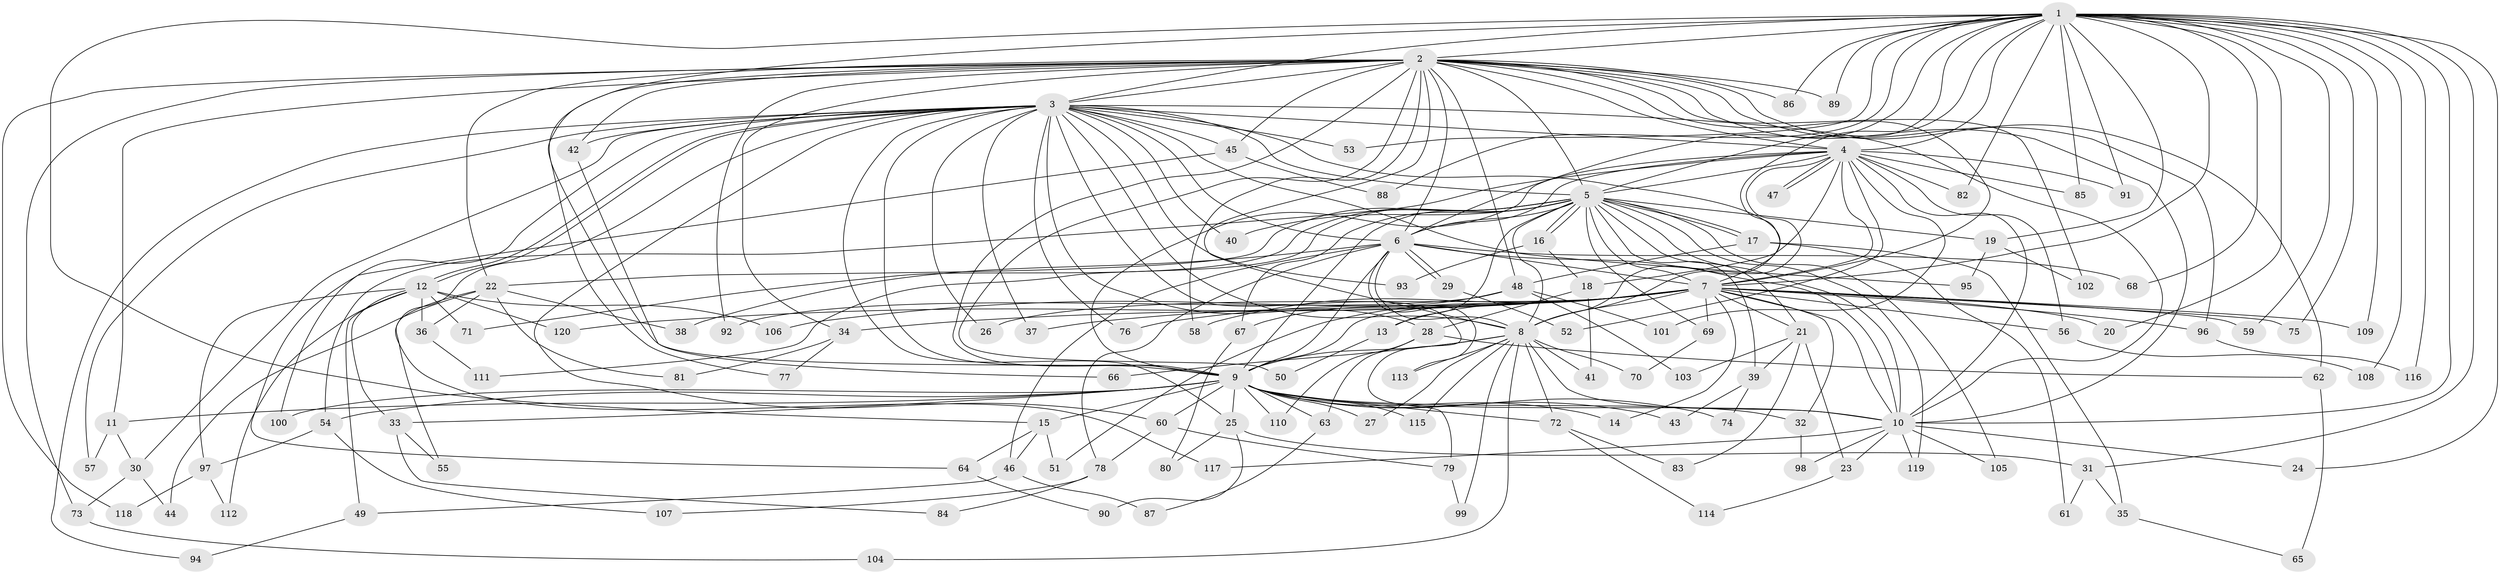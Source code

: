 // Generated by graph-tools (version 1.1) at 2025/34/03/09/25 02:34:53]
// undirected, 120 vertices, 265 edges
graph export_dot {
graph [start="1"]
  node [color=gray90,style=filled];
  1;
  2;
  3;
  4;
  5;
  6;
  7;
  8;
  9;
  10;
  11;
  12;
  13;
  14;
  15;
  16;
  17;
  18;
  19;
  20;
  21;
  22;
  23;
  24;
  25;
  26;
  27;
  28;
  29;
  30;
  31;
  32;
  33;
  34;
  35;
  36;
  37;
  38;
  39;
  40;
  41;
  42;
  43;
  44;
  45;
  46;
  47;
  48;
  49;
  50;
  51;
  52;
  53;
  54;
  55;
  56;
  57;
  58;
  59;
  60;
  61;
  62;
  63;
  64;
  65;
  66;
  67;
  68;
  69;
  70;
  71;
  72;
  73;
  74;
  75;
  76;
  77;
  78;
  79;
  80;
  81;
  82;
  83;
  84;
  85;
  86;
  87;
  88;
  89;
  90;
  91;
  92;
  93;
  94;
  95;
  96;
  97;
  98;
  99;
  100;
  101;
  102;
  103;
  104;
  105;
  106;
  107;
  108;
  109;
  110;
  111;
  112;
  113;
  114;
  115;
  116;
  117;
  118;
  119;
  120;
  1 -- 2;
  1 -- 3;
  1 -- 4;
  1 -- 5;
  1 -- 6;
  1 -- 7;
  1 -- 8;
  1 -- 9;
  1 -- 10;
  1 -- 15;
  1 -- 19;
  1 -- 20;
  1 -- 24;
  1 -- 31;
  1 -- 53;
  1 -- 59;
  1 -- 68;
  1 -- 75;
  1 -- 82;
  1 -- 85;
  1 -- 86;
  1 -- 88;
  1 -- 89;
  1 -- 91;
  1 -- 108;
  1 -- 109;
  1 -- 116;
  2 -- 3;
  2 -- 4;
  2 -- 5;
  2 -- 6;
  2 -- 7;
  2 -- 8;
  2 -- 9;
  2 -- 10;
  2 -- 11;
  2 -- 22;
  2 -- 34;
  2 -- 42;
  2 -- 45;
  2 -- 48;
  2 -- 50;
  2 -- 58;
  2 -- 62;
  2 -- 73;
  2 -- 77;
  2 -- 86;
  2 -- 89;
  2 -- 92;
  2 -- 96;
  2 -- 102;
  2 -- 118;
  3 -- 4;
  3 -- 5;
  3 -- 6;
  3 -- 7;
  3 -- 8;
  3 -- 9;
  3 -- 10;
  3 -- 12;
  3 -- 12;
  3 -- 25;
  3 -- 26;
  3 -- 28;
  3 -- 30;
  3 -- 37;
  3 -- 40;
  3 -- 42;
  3 -- 45;
  3 -- 53;
  3 -- 57;
  3 -- 60;
  3 -- 76;
  3 -- 79;
  3 -- 93;
  3 -- 94;
  3 -- 95;
  3 -- 100;
  3 -- 117;
  4 -- 5;
  4 -- 6;
  4 -- 7;
  4 -- 8;
  4 -- 9;
  4 -- 10;
  4 -- 18;
  4 -- 47;
  4 -- 47;
  4 -- 52;
  4 -- 54;
  4 -- 56;
  4 -- 82;
  4 -- 85;
  4 -- 91;
  4 -- 101;
  5 -- 6;
  5 -- 7;
  5 -- 8;
  5 -- 9;
  5 -- 10;
  5 -- 13;
  5 -- 16;
  5 -- 16;
  5 -- 17;
  5 -- 17;
  5 -- 19;
  5 -- 21;
  5 -- 22;
  5 -- 39;
  5 -- 40;
  5 -- 67;
  5 -- 69;
  5 -- 71;
  5 -- 105;
  5 -- 111;
  5 -- 119;
  6 -- 7;
  6 -- 8;
  6 -- 9;
  6 -- 10;
  6 -- 29;
  6 -- 29;
  6 -- 38;
  6 -- 46;
  6 -- 68;
  6 -- 78;
  6 -- 113;
  7 -- 8;
  7 -- 9;
  7 -- 10;
  7 -- 13;
  7 -- 14;
  7 -- 20;
  7 -- 21;
  7 -- 26;
  7 -- 32;
  7 -- 34;
  7 -- 37;
  7 -- 51;
  7 -- 56;
  7 -- 58;
  7 -- 59;
  7 -- 69;
  7 -- 75;
  7 -- 76;
  7 -- 96;
  7 -- 106;
  7 -- 109;
  7 -- 120;
  8 -- 9;
  8 -- 10;
  8 -- 27;
  8 -- 41;
  8 -- 66;
  8 -- 70;
  8 -- 72;
  8 -- 99;
  8 -- 104;
  8 -- 113;
  8 -- 115;
  9 -- 10;
  9 -- 11;
  9 -- 14;
  9 -- 15;
  9 -- 25;
  9 -- 27;
  9 -- 32;
  9 -- 33;
  9 -- 43;
  9 -- 54;
  9 -- 60;
  9 -- 63;
  9 -- 72;
  9 -- 74;
  9 -- 100;
  9 -- 110;
  9 -- 115;
  10 -- 23;
  10 -- 24;
  10 -- 98;
  10 -- 105;
  10 -- 117;
  10 -- 119;
  11 -- 30;
  11 -- 57;
  12 -- 33;
  12 -- 36;
  12 -- 49;
  12 -- 71;
  12 -- 97;
  12 -- 106;
  12 -- 112;
  12 -- 120;
  13 -- 50;
  15 -- 46;
  15 -- 51;
  15 -- 64;
  16 -- 18;
  16 -- 93;
  17 -- 35;
  17 -- 48;
  17 -- 61;
  18 -- 28;
  18 -- 41;
  19 -- 95;
  19 -- 102;
  21 -- 23;
  21 -- 39;
  21 -- 83;
  21 -- 103;
  22 -- 36;
  22 -- 38;
  22 -- 44;
  22 -- 55;
  22 -- 81;
  23 -- 114;
  25 -- 31;
  25 -- 80;
  25 -- 90;
  28 -- 62;
  28 -- 63;
  28 -- 110;
  29 -- 52;
  30 -- 44;
  30 -- 73;
  31 -- 35;
  31 -- 61;
  32 -- 98;
  33 -- 55;
  33 -- 84;
  34 -- 77;
  34 -- 81;
  35 -- 65;
  36 -- 111;
  39 -- 43;
  39 -- 74;
  42 -- 66;
  45 -- 64;
  45 -- 88;
  46 -- 49;
  46 -- 87;
  48 -- 67;
  48 -- 92;
  48 -- 101;
  48 -- 103;
  49 -- 94;
  54 -- 97;
  54 -- 107;
  56 -- 108;
  60 -- 78;
  60 -- 79;
  62 -- 65;
  63 -- 87;
  64 -- 90;
  67 -- 80;
  69 -- 70;
  72 -- 83;
  72 -- 114;
  73 -- 104;
  78 -- 84;
  78 -- 107;
  79 -- 99;
  96 -- 116;
  97 -- 112;
  97 -- 118;
}
